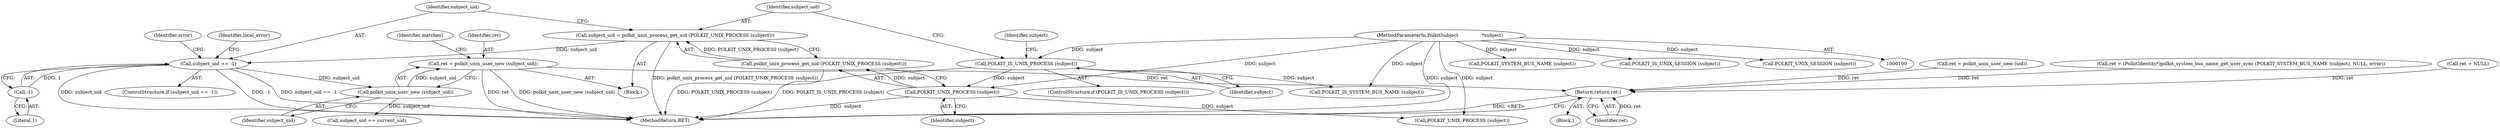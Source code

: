 digraph "0_polkit_bc7ffad53643a9c80231fc41f5582d6a8931c32c_1@pointer" {
"1000159" [label="(Call,ret = polkit_unix_user_new (subject_uid))"];
"1000161" [label="(Call,polkit_unix_user_new (subject_uid))"];
"1000127" [label="(Call,subject_uid == -1)"];
"1000121" [label="(Call,subject_uid = polkit_unix_process_get_uid (POLKIT_UNIX_PROCESS (subject)))"];
"1000123" [label="(Call,polkit_unix_process_get_uid (POLKIT_UNIX_PROCESS (subject)))"];
"1000124" [label="(Call,POLKIT_UNIX_PROCESS (subject))"];
"1000115" [label="(Call,POLKIT_IS_UNIX_PROCESS (subject))"];
"1000102" [label="(MethodParameterIn,PolkitSubject                *subject)"];
"1000129" [label="(Call,-1)"];
"1000223" [label="(Return,return ret;)"];
"1000108" [label="(Call,ret = NULL)"];
"1000116" [label="(Identifier,subject)"];
"1000130" [label="(Literal,1)"];
"1000189" [label="(Block,)"];
"1000206" [label="(Call,ret = polkit_unix_user_new (uid))"];
"1000117" [label="(Block,)"];
"1000125" [label="(Identifier,subject)"];
"1000102" [label="(MethodParameterIn,PolkitSubject                *subject)"];
"1000170" [label="(Call,POLKIT_IS_SYSTEM_BUS_NAME (subject))"];
"1000223" [label="(Return,return ret;)"];
"1000232" [label="(MethodReturn,RET)"];
"1000114" [label="(ControlStructure,if (POLKIT_IS_UNIX_PROCESS (subject)))"];
"1000115" [label="(Call,POLKIT_IS_UNIX_PROCESS (subject))"];
"1000127" [label="(Call,subject_uid == -1)"];
"1000124" [label="(Call,POLKIT_UNIX_PROCESS (subject))"];
"1000133" [label="(Identifier,error)"];
"1000178" [label="(Call,POLKIT_SYSTEM_BUS_NAME (subject))"];
"1000141" [label="(Identifier,local_error)"];
"1000173" [label="(Call,ret = (PolkitIdentity*)polkit_system_bus_name_get_user_sync (POLKIT_SYSTEM_BUS_NAME (subject), NULL, error))"];
"1000123" [label="(Call,polkit_unix_process_get_uid (POLKIT_UNIX_PROCESS (subject)))"];
"1000129" [label="(Call,-1)"];
"1000187" [label="(Call,POLKIT_IS_UNIX_SESSION (subject))"];
"1000159" [label="(Call,ret = polkit_unix_user_new (subject_uid))"];
"1000128" [label="(Identifier,subject_uid)"];
"1000165" [label="(Call,subject_uid == current_uid)"];
"1000224" [label="(Identifier,ret)"];
"1000161" [label="(Call,polkit_unix_user_new (subject_uid))"];
"1000195" [label="(Call,POLKIT_UNIX_SESSION (subject))"];
"1000171" [label="(Identifier,subject)"];
"1000122" [label="(Identifier,subject_uid)"];
"1000164" [label="(Identifier,matches)"];
"1000160" [label="(Identifier,ret)"];
"1000162" [label="(Identifier,subject_uid)"];
"1000126" [label="(ControlStructure,if (subject_uid == -1))"];
"1000146" [label="(Call,POLKIT_UNIX_PROCESS (subject))"];
"1000121" [label="(Call,subject_uid = polkit_unix_process_get_uid (POLKIT_UNIX_PROCESS (subject)))"];
"1000159" -> "1000117"  [label="AST: "];
"1000159" -> "1000161"  [label="CFG: "];
"1000160" -> "1000159"  [label="AST: "];
"1000161" -> "1000159"  [label="AST: "];
"1000164" -> "1000159"  [label="CFG: "];
"1000159" -> "1000232"  [label="DDG: ret"];
"1000159" -> "1000232"  [label="DDG: polkit_unix_user_new (subject_uid)"];
"1000161" -> "1000159"  [label="DDG: subject_uid"];
"1000159" -> "1000223"  [label="DDG: ret"];
"1000161" -> "1000162"  [label="CFG: "];
"1000162" -> "1000161"  [label="AST: "];
"1000127" -> "1000161"  [label="DDG: subject_uid"];
"1000161" -> "1000165"  [label="DDG: subject_uid"];
"1000127" -> "1000126"  [label="AST: "];
"1000127" -> "1000129"  [label="CFG: "];
"1000128" -> "1000127"  [label="AST: "];
"1000129" -> "1000127"  [label="AST: "];
"1000133" -> "1000127"  [label="CFG: "];
"1000141" -> "1000127"  [label="CFG: "];
"1000127" -> "1000232"  [label="DDG: -1"];
"1000127" -> "1000232"  [label="DDG: subject_uid == -1"];
"1000127" -> "1000232"  [label="DDG: subject_uid"];
"1000121" -> "1000127"  [label="DDG: subject_uid"];
"1000129" -> "1000127"  [label="DDG: 1"];
"1000121" -> "1000117"  [label="AST: "];
"1000121" -> "1000123"  [label="CFG: "];
"1000122" -> "1000121"  [label="AST: "];
"1000123" -> "1000121"  [label="AST: "];
"1000128" -> "1000121"  [label="CFG: "];
"1000121" -> "1000232"  [label="DDG: polkit_unix_process_get_uid (POLKIT_UNIX_PROCESS (subject))"];
"1000123" -> "1000121"  [label="DDG: POLKIT_UNIX_PROCESS (subject)"];
"1000123" -> "1000124"  [label="CFG: "];
"1000124" -> "1000123"  [label="AST: "];
"1000123" -> "1000232"  [label="DDG: POLKIT_UNIX_PROCESS (subject)"];
"1000124" -> "1000123"  [label="DDG: subject"];
"1000124" -> "1000125"  [label="CFG: "];
"1000125" -> "1000124"  [label="AST: "];
"1000124" -> "1000232"  [label="DDG: subject"];
"1000115" -> "1000124"  [label="DDG: subject"];
"1000102" -> "1000124"  [label="DDG: subject"];
"1000124" -> "1000146"  [label="DDG: subject"];
"1000115" -> "1000114"  [label="AST: "];
"1000115" -> "1000116"  [label="CFG: "];
"1000116" -> "1000115"  [label="AST: "];
"1000122" -> "1000115"  [label="CFG: "];
"1000171" -> "1000115"  [label="CFG: "];
"1000115" -> "1000232"  [label="DDG: POLKIT_IS_UNIX_PROCESS (subject)"];
"1000102" -> "1000115"  [label="DDG: subject"];
"1000115" -> "1000170"  [label="DDG: subject"];
"1000102" -> "1000100"  [label="AST: "];
"1000102" -> "1000232"  [label="DDG: subject"];
"1000102" -> "1000146"  [label="DDG: subject"];
"1000102" -> "1000170"  [label="DDG: subject"];
"1000102" -> "1000178"  [label="DDG: subject"];
"1000102" -> "1000187"  [label="DDG: subject"];
"1000102" -> "1000195"  [label="DDG: subject"];
"1000129" -> "1000130"  [label="CFG: "];
"1000130" -> "1000129"  [label="AST: "];
"1000223" -> "1000189"  [label="AST: "];
"1000223" -> "1000224"  [label="CFG: "];
"1000224" -> "1000223"  [label="AST: "];
"1000232" -> "1000223"  [label="CFG: "];
"1000223" -> "1000232"  [label="DDG: <RET>"];
"1000224" -> "1000223"  [label="DDG: ret"];
"1000206" -> "1000223"  [label="DDG: ret"];
"1000173" -> "1000223"  [label="DDG: ret"];
"1000108" -> "1000223"  [label="DDG: ret"];
}
